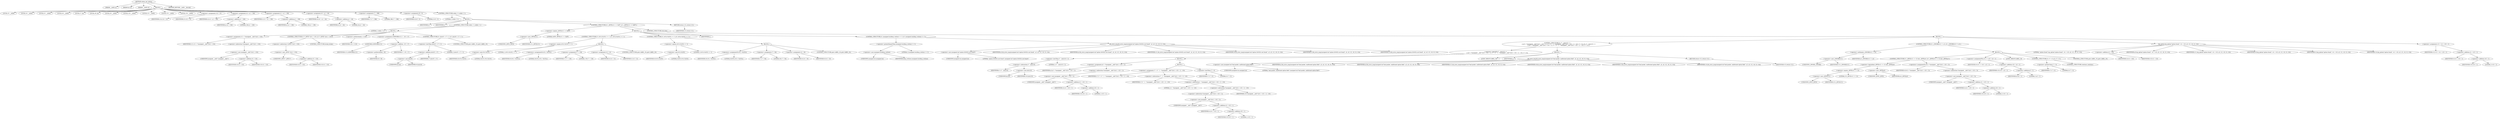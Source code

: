 digraph udhcp_get_option {  
"1000112" [label = "(METHOD,udhcp_get_option)" ]
"1000113" [label = "(PARAM,__int64 a1)" ]
"1000114" [label = "(PARAM,int a2)" ]
"1000115" [label = "(PARAM,__int64 a3)" ]
"1000116" [label = "(BLOCK,,)" ]
"1000117" [label = "(LOCAL,v3: __int64)" ]
"1000118" [label = "(LOCAL,v4: __int64)" ]
"1000119" [label = "(LOCAL,v5: __int64)" ]
"1000120" [label = "(LOCAL,v6: __int64)" ]
"1000121" [label = "(LOCAL,v7: int)" ]
"1000122" [label = "(LOCAL,v8: int)" ]
"1000123" [label = "(LOCAL,v9: __int64)" ]
"1000124" [label = "(LOCAL,v10: __int64)" ]
"1000125" [label = "(LOCAL,v11: __int64)" ]
"1000126" [label = "(LOCAL,v12: __int64)" ]
"1000127" [label = "(LOCAL,v14: __int64)" ]
"1000128" [label = "(<operator>.assignment,v14 = v3)" ]
"1000129" [label = "(IDENTIFIER,v14,v14 = v3)" ]
"1000130" [label = "(IDENTIFIER,v3,v14 = v3)" ]
"1000131" [label = "(<operator>.assignment,v4 = a1 + 240)" ]
"1000132" [label = "(IDENTIFIER,v4,v4 = a1 + 240)" ]
"1000133" [label = "(<operator>.addition,a1 + 240)" ]
"1000134" [label = "(IDENTIFIER,a1,a1 + 240)" ]
"1000135" [label = "(LITERAL,240,a1 + 240)" ]
"1000136" [label = "(<operator>.assignment,v5 = a1 + 108)" ]
"1000137" [label = "(IDENTIFIER,v5,v5 = a1 + 108)" ]
"1000138" [label = "(<operator>.addition,a1 + 108)" ]
"1000139" [label = "(IDENTIFIER,a1,a1 + 108)" ]
"1000140" [label = "(LITERAL,108,a1 + 108)" ]
"1000141" [label = "(<operator>.assignment,v6 = a1 + 44)" ]
"1000142" [label = "(IDENTIFIER,v6,v6 = a1 + 44)" ]
"1000143" [label = "(<operator>.addition,a1 + 44)" ]
"1000144" [label = "(IDENTIFIER,a1,a1 + 44)" ]
"1000145" [label = "(LITERAL,44,a1 + 44)" ]
"1000146" [label = "(<operator>.assignment,v7 = 388)" ]
"1000147" [label = "(IDENTIFIER,v7,v7 = 388)" ]
"1000148" [label = "(LITERAL,388,v7 = 388)" ]
"1000149" [label = "(<operator>.assignment,v8 = 0)" ]
"1000150" [label = "(IDENTIFIER,v8,v8 = 0)" ]
"1000151" [label = "(LITERAL,0,v8 = 0)" ]
"1000152" [label = "(CONTROL_STRUCTURE,while ( 2 ),while ( 2 ))" ]
"1000153" [label = "(LITERAL,2,while ( 2 ))" ]
"1000154" [label = "(BLOCK,,)" ]
"1000155" [label = "(IDENTIFIER,L,)" ]
"1000156" [label = "(IDENTIFIER,L,)" ]
"1000157" [label = "(CONTROL_STRUCTURE,while ( 1 ),while ( 1 ))" ]
"1000158" [label = "(LITERAL,1,while ( 1 ))" ]
"1000159" [label = "(BLOCK,,)" ]
"1000160" [label = "(<operator>.assignment,v11 = *(unsigned __int8 *)(v4 + v10))" ]
"1000161" [label = "(IDENTIFIER,v11,v11 = *(unsigned __int8 *)(v4 + v10))" ]
"1000162" [label = "(<operator>.indirection,*(unsigned __int8 *)(v4 + v10))" ]
"1000163" [label = "(<operator>.cast,(unsigned __int8 *)(v4 + v10))" ]
"1000164" [label = "(UNKNOWN,unsigned __int8 *,unsigned __int8 *)" ]
"1000165" [label = "(<operator>.addition,v4 + v10)" ]
"1000166" [label = "(IDENTIFIER,v4,v4 + v10)" ]
"1000167" [label = "(IDENTIFIER,v10,v4 + v10)" ]
"1000168" [label = "(CONTROL_STRUCTURE,if ( *(_BYTE *)(v4 + v10) ),if ( *(_BYTE *)(v4 + v10) ))" ]
"1000169" [label = "(<operator>.indirection,*(_BYTE *)(v4 + v10))" ]
"1000170" [label = "(<operator>.cast,(_BYTE *)(v4 + v10))" ]
"1000171" [label = "(UNKNOWN,_BYTE *,_BYTE *)" ]
"1000172" [label = "(<operator>.addition,v4 + v10)" ]
"1000173" [label = "(IDENTIFIER,v4,v4 + v10)" ]
"1000174" [label = "(IDENTIFIER,v10,v4 + v10)" ]
"1000175" [label = "(CONTROL_STRUCTURE,break;,break;)" ]
"1000176" [label = "(<operator>.preIncrement,++v10)" ]
"1000177" [label = "(IDENTIFIER,v10,++v10)" ]
"1000178" [label = "(<operator>.assignment,LODWORD(v11) = --v9 + v7)" ]
"1000179" [label = "(LODWORD,LODWORD(v11))" ]
"1000180" [label = "(IDENTIFIER,v11,LODWORD(v11))" ]
"1000181" [label = "(<operator>.addition,--v9 + v7)" ]
"1000182" [label = "(<operator>.preDecrement,--v9)" ]
"1000183" [label = "(IDENTIFIER,v9,--v9)" ]
"1000184" [label = "(IDENTIFIER,v7,--v9 + v7)" ]
"1000185" [label = "(CONTROL_STRUCTURE,if ( (int)v9 + v7 < 2 ),if ( (int)v9 + v7 < 2 ))" ]
"1000186" [label = "(<operator>.lessThan,(int)v9 + v7 < 2)" ]
"1000187" [label = "(<operator>.addition,(int)v9 + v7)" ]
"1000188" [label = "(<operator>.cast,(int)v9)" ]
"1000189" [label = "(UNKNOWN,int,int)" ]
"1000190" [label = "(IDENTIFIER,v9,(int)v9)" ]
"1000191" [label = "(IDENTIFIER,v7,(int)v9 + v7)" ]
"1000192" [label = "(LITERAL,2,(int)v9 + v7 < 2)" ]
"1000193" [label = "(CONTROL_STRUCTURE,goto LABEL_19;,goto LABEL_19;)" ]
"1000194" [label = "(CONTROL_STRUCTURE,if ( (_BYTE)v11 == 0xFF ),if ( (_BYTE)v11 == 0xFF ))" ]
"1000195" [label = "(<operator>.equals,(_BYTE)v11 == 0xFF)" ]
"1000196" [label = "(<operator>.cast,(_BYTE)v11)" ]
"1000197" [label = "(UNKNOWN,_BYTE,_BYTE)" ]
"1000198" [label = "(IDENTIFIER,v11,(_BYTE)v11)" ]
"1000199" [label = "(LITERAL,0xFF,(_BYTE)v11 == 0xFF)" ]
"1000200" [label = "(BLOCK,,)" ]
"1000201" [label = "(CONTROL_STRUCTURE,if ( (v8 & 0x101) == 1 ),if ( (v8 & 0x101) == 1 ))" ]
"1000202" [label = "(<operator>.equals,(v8 & 0x101) == 1)" ]
"1000203" [label = "(<operator>.and,v8 & 0x101)" ]
"1000204" [label = "(IDENTIFIER,v8,v8 & 0x101)" ]
"1000205" [label = "(LITERAL,0x101,v8 & 0x101)" ]
"1000206" [label = "(LITERAL,1,(v8 & 0x101) == 1)" ]
"1000207" [label = "(BLOCK,,)" ]
"1000208" [label = "(<operators>.assignmentOr,v8 |= 0x101u)" ]
"1000209" [label = "(IDENTIFIER,v8,v8 |= 0x101u)" ]
"1000210" [label = "(LITERAL,0x101u,v8 |= 0x101u)" ]
"1000211" [label = "(<operator>.assignment,v7 = 128)" ]
"1000212" [label = "(IDENTIFIER,v7,v7 = 128)" ]
"1000213" [label = "(LITERAL,128,v7 = 128)" ]
"1000214" [label = "(<operator>.assignment,v4 = v5)" ]
"1000215" [label = "(IDENTIFIER,v4,v4 = v5)" ]
"1000216" [label = "(IDENTIFIER,v5,v4 = v5)" ]
"1000217" [label = "(CONTROL_STRUCTURE,goto LABEL_18;,goto LABEL_18;)" ]
"1000218" [label = "(CONTROL_STRUCTURE,if ( (v8 & 0x202) == 2 ),if ( (v8 & 0x202) == 2 ))" ]
"1000219" [label = "(<operator>.equals,(v8 & 0x202) == 2)" ]
"1000220" [label = "(<operator>.and,v8 & 0x202)" ]
"1000221" [label = "(IDENTIFIER,v8,v8 & 0x202)" ]
"1000222" [label = "(LITERAL,0x202,v8 & 0x202)" ]
"1000223" [label = "(LITERAL,2,(v8 & 0x202) == 2)" ]
"1000224" [label = "(BLOCK,,)" ]
"1000225" [label = "(<operators>.assignmentOr,v8 |= 0x202u)" ]
"1000226" [label = "(IDENTIFIER,v8,v8 |= 0x202u)" ]
"1000227" [label = "(LITERAL,0x202u,v8 |= 0x202u)" ]
"1000228" [label = "(<operator>.assignment,v7 = 64)" ]
"1000229" [label = "(IDENTIFIER,v7,v7 = 64)" ]
"1000230" [label = "(LITERAL,64,v7 = 64)" ]
"1000231" [label = "(<operator>.assignment,v4 = v6)" ]
"1000232" [label = "(IDENTIFIER,v4,v4 = v6)" ]
"1000233" [label = "(IDENTIFIER,v6,v4 = v6)" ]
"1000234" [label = "(CONTROL_STRUCTURE,goto LABEL_18;,goto LABEL_18;)" ]
"1000235" [label = "(IDENTIFIER,L,)" ]
"1000236" [label = "(CONTROL_STRUCTURE,if ( (unsigned int)dhcp_verbose >= 3 ),if ( (unsigned int)dhcp_verbose >= 3 ))" ]
"1000237" [label = "(<operator>.greaterEqualsThan,(unsigned int)dhcp_verbose >= 3)" ]
"1000238" [label = "(<operator>.cast,(unsigned int)dhcp_verbose)" ]
"1000239" [label = "(UNKNOWN,unsigned int,unsigned int)" ]
"1000240" [label = "(IDENTIFIER,dhcp_verbose,(unsigned int)dhcp_verbose)" ]
"1000241" [label = "(LITERAL,3,(unsigned int)dhcp_verbose >= 3)" ]
"1000242" [label = "(bb_error_msg,bb_error_msg((unsigned int)\"option 0x%02x not found\", a2, a3, v11, v6, v5, v14))" ]
"1000243" [label = "(<operator>.cast,(unsigned int)\"option 0x%02x not found\")" ]
"1000244" [label = "(UNKNOWN,unsigned int,unsigned int)" ]
"1000245" [label = "(LITERAL,\"option 0x%02x not found\",(unsigned int)\"option 0x%02x not found\")" ]
"1000246" [label = "(IDENTIFIER,a2,bb_error_msg((unsigned int)\"option 0x%02x not found\", a2, a3, v11, v6, v5, v14))" ]
"1000247" [label = "(IDENTIFIER,a3,bb_error_msg((unsigned int)\"option 0x%02x not found\", a2, a3, v11, v6, v5, v14))" ]
"1000248" [label = "(IDENTIFIER,v11,bb_error_msg((unsigned int)\"option 0x%02x not found\", a2, a3, v11, v6, v5, v14))" ]
"1000249" [label = "(IDENTIFIER,v6,bb_error_msg((unsigned int)\"option 0x%02x not found\", a2, a3, v11, v6, v5, v14))" ]
"1000250" [label = "(IDENTIFIER,v5,bb_error_msg((unsigned int)\"option 0x%02x not found\", a2, a3, v11, v6, v5, v14))" ]
"1000251" [label = "(IDENTIFIER,v14,bb_error_msg((unsigned int)\"option 0x%02x not found\", a2, a3, v11, v6, v5, v14))" ]
"1000252" [label = "(CONTROL_STRUCTURE,else,else)" ]
"1000253" [label = "(BLOCK,,)" ]
"1000254" [label = "(CONTROL_STRUCTURE,if ( v7 - (int)v10 < 2\n        || (a3 = *(unsigned __int8 *)(v4 + v10 + 1), v7 = v7 - 2 - *(unsigned __int8 *)(v4 + v10 + 1) - v10, v7 < 0) ),if ( v7 - (int)v10 < 2\n        || (a3 = *(unsigned __int8 *)(v4 + v10 + 1), v7 = v7 - 2 - *(unsigned __int8 *)(v4 + v10 + 1) - v10, v7 < 0) ))" ]
"1000255" [label = "(<operator>.logicalOr,v7 - (int)v10 < 2\n        || (a3 = *(unsigned __int8 *)(v4 + v10 + 1), v7 = v7 - 2 - *(unsigned __int8 *)(v4 + v10 + 1) - v10, v7 < 0))" ]
"1000256" [label = "(<operator>.lessThan,v7 - (int)v10 < 2)" ]
"1000257" [label = "(<operator>.subtraction,v7 - (int)v10)" ]
"1000258" [label = "(IDENTIFIER,v7,v7 - (int)v10)" ]
"1000259" [label = "(<operator>.cast,(int)v10)" ]
"1000260" [label = "(UNKNOWN,int,int)" ]
"1000261" [label = "(IDENTIFIER,v10,(int)v10)" ]
"1000262" [label = "(LITERAL,2,v7 - (int)v10 < 2)" ]
"1000263" [label = "(BLOCK,,)" ]
"1000264" [label = "(<operator>.assignment,a3 = *(unsigned __int8 *)(v4 + v10 + 1))" ]
"1000265" [label = "(IDENTIFIER,a3,a3 = *(unsigned __int8 *)(v4 + v10 + 1))" ]
"1000266" [label = "(<operator>.indirection,*(unsigned __int8 *)(v4 + v10 + 1))" ]
"1000267" [label = "(<operator>.cast,(unsigned __int8 *)(v4 + v10 + 1))" ]
"1000268" [label = "(UNKNOWN,unsigned __int8 *,unsigned __int8 *)" ]
"1000269" [label = "(<operator>.addition,v4 + v10 + 1)" ]
"1000270" [label = "(IDENTIFIER,v4,v4 + v10 + 1)" ]
"1000271" [label = "(<operator>.addition,v10 + 1)" ]
"1000272" [label = "(IDENTIFIER,v10,v10 + 1)" ]
"1000273" [label = "(LITERAL,1,v10 + 1)" ]
"1000274" [label = "(BLOCK,,)" ]
"1000275" [label = "(<operator>.assignment,v7 = v7 - 2 - *(unsigned __int8 *)(v4 + v10 + 1) - v10)" ]
"1000276" [label = "(IDENTIFIER,v7,v7 = v7 - 2 - *(unsigned __int8 *)(v4 + v10 + 1) - v10)" ]
"1000277" [label = "(<operator>.subtraction,v7 - 2 - *(unsigned __int8 *)(v4 + v10 + 1) - v10)" ]
"1000278" [label = "(IDENTIFIER,v7,v7 - 2 - *(unsigned __int8 *)(v4 + v10 + 1) - v10)" ]
"1000279" [label = "(<operator>.subtraction,2 - *(unsigned __int8 *)(v4 + v10 + 1) - v10)" ]
"1000280" [label = "(LITERAL,2,2 - *(unsigned __int8 *)(v4 + v10 + 1) - v10)" ]
"1000281" [label = "(<operator>.subtraction,*(unsigned __int8 *)(v4 + v10 + 1) - v10)" ]
"1000282" [label = "(<operator>.indirection,*(unsigned __int8 *)(v4 + v10 + 1))" ]
"1000283" [label = "(<operator>.cast,(unsigned __int8 *)(v4 + v10 + 1))" ]
"1000284" [label = "(UNKNOWN,unsigned __int8 *,unsigned __int8 *)" ]
"1000285" [label = "(<operator>.addition,v4 + v10 + 1)" ]
"1000286" [label = "(IDENTIFIER,v4,v4 + v10 + 1)" ]
"1000287" [label = "(<operator>.addition,v10 + 1)" ]
"1000288" [label = "(IDENTIFIER,v10,v10 + 1)" ]
"1000289" [label = "(LITERAL,1,v10 + 1)" ]
"1000290" [label = "(IDENTIFIER,v10,*(unsigned __int8 *)(v4 + v10 + 1) - v10)" ]
"1000291" [label = "(<operator>.lessThan,v7 < 0)" ]
"1000292" [label = "(IDENTIFIER,v7,v7 < 0)" ]
"1000293" [label = "(LITERAL,0,v7 < 0)" ]
"1000294" [label = "(BLOCK,,)" ]
"1000295" [label = "(JUMP_TARGET,LABEL_19)" ]
"1000296" [label = "(IDENTIFIER,L,)" ]
"1000297" [label = "(bb_error_msg,bb_error_msg((unsigned int)\"bad packet, malformed option field\", a2, a3, v11, v6, v5, v14))" ]
"1000298" [label = "(<operator>.cast,(unsigned int)\"bad packet, malformed option field\")" ]
"1000299" [label = "(UNKNOWN,unsigned int,unsigned int)" ]
"1000300" [label = "(LITERAL,\"bad packet, malformed option field\",(unsigned int)\"bad packet, malformed option field\")" ]
"1000301" [label = "(IDENTIFIER,a2,bb_error_msg((unsigned int)\"bad packet, malformed option field\", a2, a3, v11, v6, v5, v14))" ]
"1000302" [label = "(IDENTIFIER,a3,bb_error_msg((unsigned int)\"bad packet, malformed option field\", a2, a3, v11, v6, v5, v14))" ]
"1000303" [label = "(IDENTIFIER,v11,bb_error_msg((unsigned int)\"bad packet, malformed option field\", a2, a3, v11, v6, v5, v14))" ]
"1000304" [label = "(IDENTIFIER,v6,bb_error_msg((unsigned int)\"bad packet, malformed option field\", a2, a3, v11, v6, v5, v14))" ]
"1000305" [label = "(IDENTIFIER,v5,bb_error_msg((unsigned int)\"bad packet, malformed option field\", a2, a3, v11, v6, v5, v14))" ]
"1000306" [label = "(IDENTIFIER,v14,bb_error_msg((unsigned int)\"bad packet, malformed option field\", a2, a3, v11, v6, v5, v14))" ]
"1000307" [label = "(RETURN,return v12;,return v12;)" ]
"1000308" [label = "(IDENTIFIER,v12,return v12;)" ]
"1000309" [label = "(CONTROL_STRUCTURE,if ( (_DWORD)v11 != a2 ),if ( (_DWORD)v11 != a2 ))" ]
"1000310" [label = "(<operator>.notEquals,(_DWORD)v11 != a2)" ]
"1000311" [label = "(<operator>.cast,(_DWORD)v11)" ]
"1000312" [label = "(UNKNOWN,_DWORD,_DWORD)" ]
"1000313" [label = "(IDENTIFIER,v11,(_DWORD)v11)" ]
"1000314" [label = "(IDENTIFIER,a2,(_DWORD)v11 != a2)" ]
"1000315" [label = "(BLOCK,,)" ]
"1000316" [label = "(CONTROL_STRUCTURE,if ( (_BYTE)v11 == 52 && (_BYTE)a3 ),if ( (_BYTE)v11 == 52 && (_BYTE)a3 ))" ]
"1000317" [label = "(<operator>.logicalAnd,(_BYTE)v11 == 52 && (_BYTE)a3)" ]
"1000318" [label = "(<operator>.equals,(_BYTE)v11 == 52)" ]
"1000319" [label = "(<operator>.cast,(_BYTE)v11)" ]
"1000320" [label = "(UNKNOWN,_BYTE,_BYTE)" ]
"1000321" [label = "(IDENTIFIER,v11,(_BYTE)v11)" ]
"1000322" [label = "(LITERAL,52,(_BYTE)v11 == 52)" ]
"1000323" [label = "(<operator>.cast,(_BYTE)a3)" ]
"1000324" [label = "(UNKNOWN,_BYTE,_BYTE)" ]
"1000325" [label = "(IDENTIFIER,a3,(_BYTE)a3)" ]
"1000326" [label = "(<operators>.assignmentOr,v8 |= *(unsigned __int8 *)(v4 + v10 + 2))" ]
"1000327" [label = "(IDENTIFIER,v8,v8 |= *(unsigned __int8 *)(v4 + v10 + 2))" ]
"1000328" [label = "(<operator>.indirection,*(unsigned __int8 *)(v4 + v10 + 2))" ]
"1000329" [label = "(<operator>.cast,(unsigned __int8 *)(v4 + v10 + 2))" ]
"1000330" [label = "(UNKNOWN,unsigned __int8 *,unsigned __int8 *)" ]
"1000331" [label = "(<operator>.addition,v4 + v10 + 2)" ]
"1000332" [label = "(IDENTIFIER,v4,v4 + v10 + 2)" ]
"1000333" [label = "(<operator>.addition,v10 + 2)" ]
"1000334" [label = "(IDENTIFIER,v10,v10 + 2)" ]
"1000335" [label = "(LITERAL,2,v10 + 2)" ]
"1000336" [label = "(<operator>.assignmentPlus,v4 += v10 + a3 + 2)" ]
"1000337" [label = "(IDENTIFIER,v4,v4 += v10 + a3 + 2)" ]
"1000338" [label = "(<operator>.addition,v10 + a3 + 2)" ]
"1000339" [label = "(IDENTIFIER,v10,v10 + a3 + 2)" ]
"1000340" [label = "(<operator>.addition,a3 + 2)" ]
"1000341" [label = "(IDENTIFIER,a3,a3 + 2)" ]
"1000342" [label = "(LITERAL,2,a3 + 2)" ]
"1000343" [label = "(JUMP_TARGET,LABEL_18)" ]
"1000344" [label = "(CONTROL_STRUCTURE,if ( v7 > 0 ),if ( v7 > 0 ))" ]
"1000345" [label = "(<operator>.greaterThan,v7 > 0)" ]
"1000346" [label = "(IDENTIFIER,v7,v7 > 0)" ]
"1000347" [label = "(LITERAL,0,v7 > 0)" ]
"1000348" [label = "(CONTROL_STRUCTURE,continue;,continue;)" ]
"1000349" [label = "(CONTROL_STRUCTURE,goto LABEL_19;,goto LABEL_19;)" ]
"1000350" [label = "(log_option,log_option(\"option found\", v4 + v10, a3, v11, v6, v5, v14))" ]
"1000351" [label = "(LITERAL,\"option found\",log_option(\"option found\", v4 + v10, a3, v11, v6, v5, v14))" ]
"1000352" [label = "(<operator>.addition,v4 + v10)" ]
"1000353" [label = "(IDENTIFIER,v4,v4 + v10)" ]
"1000354" [label = "(IDENTIFIER,v10,v4 + v10)" ]
"1000355" [label = "(IDENTIFIER,a3,log_option(\"option found\", v4 + v10, a3, v11, v6, v5, v14))" ]
"1000356" [label = "(IDENTIFIER,v11,log_option(\"option found\", v4 + v10, a3, v11, v6, v5, v14))" ]
"1000357" [label = "(IDENTIFIER,v6,log_option(\"option found\", v4 + v10, a3, v11, v6, v5, v14))" ]
"1000358" [label = "(IDENTIFIER,v5,log_option(\"option found\", v4 + v10, a3, v11, v6, v5, v14))" ]
"1000359" [label = "(IDENTIFIER,v14,log_option(\"option found\", v4 + v10, a3, v11, v6, v5, v14))" ]
"1000360" [label = "(<operator>.assignment,v12 = v4 + v10 + 2)" ]
"1000361" [label = "(IDENTIFIER,v12,v12 = v4 + v10 + 2)" ]
"1000362" [label = "(<operator>.addition,v4 + v10 + 2)" ]
"1000363" [label = "(IDENTIFIER,v4,v4 + v10 + 2)" ]
"1000364" [label = "(<operator>.addition,v10 + 2)" ]
"1000365" [label = "(IDENTIFIER,v10,v10 + 2)" ]
"1000366" [label = "(LITERAL,2,v10 + 2)" ]
"1000367" [label = "(RETURN,return v12;,return v12;)" ]
"1000368" [label = "(IDENTIFIER,v12,return v12;)" ]
"1000369" [label = "(METHOD_RETURN,__int64 __fastcall)" ]
  "1000112" -> "1000113" 
  "1000112" -> "1000114" 
  "1000112" -> "1000115" 
  "1000112" -> "1000116" 
  "1000112" -> "1000369" 
  "1000116" -> "1000117" 
  "1000116" -> "1000118" 
  "1000116" -> "1000119" 
  "1000116" -> "1000120" 
  "1000116" -> "1000121" 
  "1000116" -> "1000122" 
  "1000116" -> "1000123" 
  "1000116" -> "1000124" 
  "1000116" -> "1000125" 
  "1000116" -> "1000126" 
  "1000116" -> "1000127" 
  "1000116" -> "1000128" 
  "1000116" -> "1000131" 
  "1000116" -> "1000136" 
  "1000116" -> "1000141" 
  "1000116" -> "1000146" 
  "1000116" -> "1000149" 
  "1000116" -> "1000152" 
  "1000128" -> "1000129" 
  "1000128" -> "1000130" 
  "1000131" -> "1000132" 
  "1000131" -> "1000133" 
  "1000133" -> "1000134" 
  "1000133" -> "1000135" 
  "1000136" -> "1000137" 
  "1000136" -> "1000138" 
  "1000138" -> "1000139" 
  "1000138" -> "1000140" 
  "1000141" -> "1000142" 
  "1000141" -> "1000143" 
  "1000143" -> "1000144" 
  "1000143" -> "1000145" 
  "1000146" -> "1000147" 
  "1000146" -> "1000148" 
  "1000149" -> "1000150" 
  "1000149" -> "1000151" 
  "1000152" -> "1000153" 
  "1000152" -> "1000154" 
  "1000154" -> "1000155" 
  "1000154" -> "1000156" 
  "1000154" -> "1000157" 
  "1000154" -> "1000194" 
  "1000154" -> "1000367" 
  "1000157" -> "1000158" 
  "1000157" -> "1000159" 
  "1000159" -> "1000160" 
  "1000159" -> "1000168" 
  "1000159" -> "1000176" 
  "1000159" -> "1000178" 
  "1000159" -> "1000185" 
  "1000160" -> "1000161" 
  "1000160" -> "1000162" 
  "1000162" -> "1000163" 
  "1000163" -> "1000164" 
  "1000163" -> "1000165" 
  "1000165" -> "1000166" 
  "1000165" -> "1000167" 
  "1000168" -> "1000169" 
  "1000168" -> "1000175" 
  "1000169" -> "1000170" 
  "1000170" -> "1000171" 
  "1000170" -> "1000172" 
  "1000172" -> "1000173" 
  "1000172" -> "1000174" 
  "1000176" -> "1000177" 
  "1000178" -> "1000179" 
  "1000178" -> "1000181" 
  "1000179" -> "1000180" 
  "1000181" -> "1000182" 
  "1000181" -> "1000184" 
  "1000182" -> "1000183" 
  "1000185" -> "1000186" 
  "1000185" -> "1000193" 
  "1000186" -> "1000187" 
  "1000186" -> "1000192" 
  "1000187" -> "1000188" 
  "1000187" -> "1000191" 
  "1000188" -> "1000189" 
  "1000188" -> "1000190" 
  "1000194" -> "1000195" 
  "1000194" -> "1000200" 
  "1000194" -> "1000252" 
  "1000195" -> "1000196" 
  "1000195" -> "1000199" 
  "1000196" -> "1000197" 
  "1000196" -> "1000198" 
  "1000200" -> "1000201" 
  "1000200" -> "1000218" 
  "1000200" -> "1000235" 
  "1000200" -> "1000236" 
  "1000201" -> "1000202" 
  "1000201" -> "1000207" 
  "1000202" -> "1000203" 
  "1000202" -> "1000206" 
  "1000203" -> "1000204" 
  "1000203" -> "1000205" 
  "1000207" -> "1000208" 
  "1000207" -> "1000211" 
  "1000207" -> "1000214" 
  "1000207" -> "1000217" 
  "1000208" -> "1000209" 
  "1000208" -> "1000210" 
  "1000211" -> "1000212" 
  "1000211" -> "1000213" 
  "1000214" -> "1000215" 
  "1000214" -> "1000216" 
  "1000218" -> "1000219" 
  "1000218" -> "1000224" 
  "1000219" -> "1000220" 
  "1000219" -> "1000223" 
  "1000220" -> "1000221" 
  "1000220" -> "1000222" 
  "1000224" -> "1000225" 
  "1000224" -> "1000228" 
  "1000224" -> "1000231" 
  "1000224" -> "1000234" 
  "1000225" -> "1000226" 
  "1000225" -> "1000227" 
  "1000228" -> "1000229" 
  "1000228" -> "1000230" 
  "1000231" -> "1000232" 
  "1000231" -> "1000233" 
  "1000236" -> "1000237" 
  "1000236" -> "1000242" 
  "1000237" -> "1000238" 
  "1000237" -> "1000241" 
  "1000238" -> "1000239" 
  "1000238" -> "1000240" 
  "1000242" -> "1000243" 
  "1000242" -> "1000246" 
  "1000242" -> "1000247" 
  "1000242" -> "1000248" 
  "1000242" -> "1000249" 
  "1000242" -> "1000250" 
  "1000242" -> "1000251" 
  "1000243" -> "1000244" 
  "1000243" -> "1000245" 
  "1000252" -> "1000253" 
  "1000253" -> "1000254" 
  "1000253" -> "1000309" 
  "1000253" -> "1000350" 
  "1000253" -> "1000360" 
  "1000254" -> "1000255" 
  "1000254" -> "1000294" 
  "1000255" -> "1000256" 
  "1000255" -> "1000263" 
  "1000256" -> "1000257" 
  "1000256" -> "1000262" 
  "1000257" -> "1000258" 
  "1000257" -> "1000259" 
  "1000259" -> "1000260" 
  "1000259" -> "1000261" 
  "1000263" -> "1000264" 
  "1000263" -> "1000274" 
  "1000264" -> "1000265" 
  "1000264" -> "1000266" 
  "1000266" -> "1000267" 
  "1000267" -> "1000268" 
  "1000267" -> "1000269" 
  "1000269" -> "1000270" 
  "1000269" -> "1000271" 
  "1000271" -> "1000272" 
  "1000271" -> "1000273" 
  "1000274" -> "1000275" 
  "1000274" -> "1000291" 
  "1000275" -> "1000276" 
  "1000275" -> "1000277" 
  "1000277" -> "1000278" 
  "1000277" -> "1000279" 
  "1000279" -> "1000280" 
  "1000279" -> "1000281" 
  "1000281" -> "1000282" 
  "1000281" -> "1000290" 
  "1000282" -> "1000283" 
  "1000283" -> "1000284" 
  "1000283" -> "1000285" 
  "1000285" -> "1000286" 
  "1000285" -> "1000287" 
  "1000287" -> "1000288" 
  "1000287" -> "1000289" 
  "1000291" -> "1000292" 
  "1000291" -> "1000293" 
  "1000294" -> "1000295" 
  "1000294" -> "1000296" 
  "1000294" -> "1000297" 
  "1000294" -> "1000307" 
  "1000297" -> "1000298" 
  "1000297" -> "1000301" 
  "1000297" -> "1000302" 
  "1000297" -> "1000303" 
  "1000297" -> "1000304" 
  "1000297" -> "1000305" 
  "1000297" -> "1000306" 
  "1000298" -> "1000299" 
  "1000298" -> "1000300" 
  "1000307" -> "1000308" 
  "1000309" -> "1000310" 
  "1000309" -> "1000315" 
  "1000310" -> "1000311" 
  "1000310" -> "1000314" 
  "1000311" -> "1000312" 
  "1000311" -> "1000313" 
  "1000315" -> "1000316" 
  "1000315" -> "1000336" 
  "1000315" -> "1000343" 
  "1000315" -> "1000344" 
  "1000315" -> "1000349" 
  "1000316" -> "1000317" 
  "1000316" -> "1000326" 
  "1000317" -> "1000318" 
  "1000317" -> "1000323" 
  "1000318" -> "1000319" 
  "1000318" -> "1000322" 
  "1000319" -> "1000320" 
  "1000319" -> "1000321" 
  "1000323" -> "1000324" 
  "1000323" -> "1000325" 
  "1000326" -> "1000327" 
  "1000326" -> "1000328" 
  "1000328" -> "1000329" 
  "1000329" -> "1000330" 
  "1000329" -> "1000331" 
  "1000331" -> "1000332" 
  "1000331" -> "1000333" 
  "1000333" -> "1000334" 
  "1000333" -> "1000335" 
  "1000336" -> "1000337" 
  "1000336" -> "1000338" 
  "1000338" -> "1000339" 
  "1000338" -> "1000340" 
  "1000340" -> "1000341" 
  "1000340" -> "1000342" 
  "1000344" -> "1000345" 
  "1000344" -> "1000348" 
  "1000345" -> "1000346" 
  "1000345" -> "1000347" 
  "1000350" -> "1000351" 
  "1000350" -> "1000352" 
  "1000350" -> "1000355" 
  "1000350" -> "1000356" 
  "1000350" -> "1000357" 
  "1000350" -> "1000358" 
  "1000350" -> "1000359" 
  "1000352" -> "1000353" 
  "1000352" -> "1000354" 
  "1000360" -> "1000361" 
  "1000360" -> "1000362" 
  "1000362" -> "1000363" 
  "1000362" -> "1000364" 
  "1000364" -> "1000365" 
  "1000364" -> "1000366" 
  "1000367" -> "1000368" 
}

